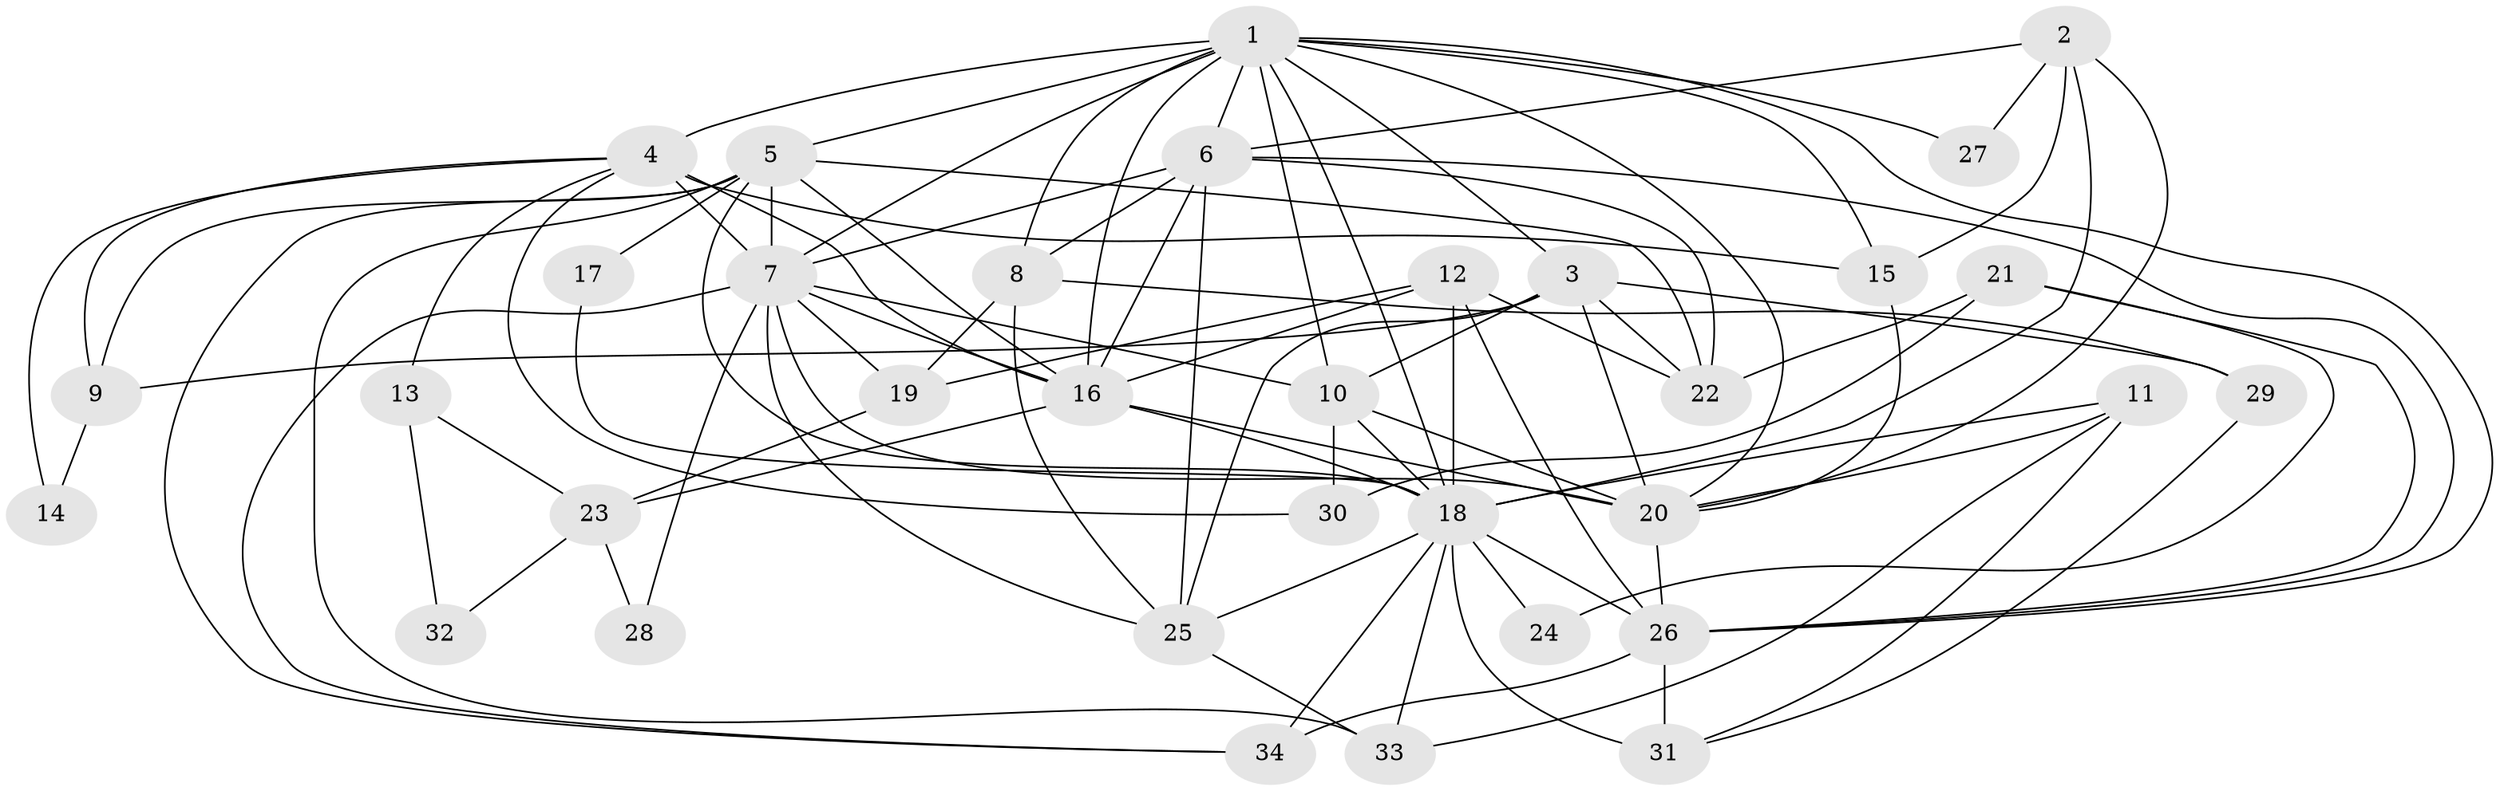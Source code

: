 // original degree distribution, {4: 0.3493975903614458, 6: 0.10843373493975904, 2: 0.13253012048192772, 5: 0.18072289156626506, 3: 0.20481927710843373, 7: 0.024096385542168676}
// Generated by graph-tools (version 1.1) at 2025/51/03/04/25 22:51:14]
// undirected, 34 vertices, 93 edges
graph export_dot {
  node [color=gray90,style=filled];
  1;
  2;
  3;
  4;
  5;
  6;
  7;
  8;
  9;
  10;
  11;
  12;
  13;
  14;
  15;
  16;
  17;
  18;
  19;
  20;
  21;
  22;
  23;
  24;
  25;
  26;
  27;
  28;
  29;
  30;
  31;
  32;
  33;
  34;
  1 -- 3 [weight=1.0];
  1 -- 4 [weight=1.0];
  1 -- 5 [weight=2.0];
  1 -- 6 [weight=1.0];
  1 -- 7 [weight=1.0];
  1 -- 8 [weight=3.0];
  1 -- 10 [weight=3.0];
  1 -- 15 [weight=1.0];
  1 -- 16 [weight=1.0];
  1 -- 18 [weight=1.0];
  1 -- 20 [weight=1.0];
  1 -- 26 [weight=1.0];
  1 -- 27 [weight=1.0];
  2 -- 6 [weight=1.0];
  2 -- 15 [weight=1.0];
  2 -- 18 [weight=1.0];
  2 -- 20 [weight=1.0];
  2 -- 27 [weight=1.0];
  3 -- 9 [weight=1.0];
  3 -- 10 [weight=1.0];
  3 -- 20 [weight=1.0];
  3 -- 22 [weight=1.0];
  3 -- 25 [weight=1.0];
  3 -- 29 [weight=1.0];
  4 -- 7 [weight=1.0];
  4 -- 9 [weight=1.0];
  4 -- 13 [weight=1.0];
  4 -- 14 [weight=1.0];
  4 -- 15 [weight=2.0];
  4 -- 16 [weight=2.0];
  4 -- 30 [weight=2.0];
  5 -- 7 [weight=1.0];
  5 -- 9 [weight=1.0];
  5 -- 16 [weight=1.0];
  5 -- 17 [weight=1.0];
  5 -- 18 [weight=1.0];
  5 -- 22 [weight=1.0];
  5 -- 33 [weight=1.0];
  5 -- 34 [weight=1.0];
  6 -- 7 [weight=2.0];
  6 -- 8 [weight=1.0];
  6 -- 16 [weight=1.0];
  6 -- 22 [weight=3.0];
  6 -- 25 [weight=2.0];
  6 -- 26 [weight=1.0];
  7 -- 10 [weight=1.0];
  7 -- 16 [weight=1.0];
  7 -- 19 [weight=1.0];
  7 -- 20 [weight=2.0];
  7 -- 25 [weight=1.0];
  7 -- 28 [weight=1.0];
  7 -- 34 [weight=1.0];
  8 -- 19 [weight=1.0];
  8 -- 25 [weight=1.0];
  8 -- 29 [weight=1.0];
  9 -- 14 [weight=1.0];
  10 -- 18 [weight=1.0];
  10 -- 20 [weight=1.0];
  10 -- 30 [weight=1.0];
  11 -- 18 [weight=2.0];
  11 -- 20 [weight=1.0];
  11 -- 31 [weight=1.0];
  11 -- 33 [weight=1.0];
  12 -- 16 [weight=1.0];
  12 -- 18 [weight=1.0];
  12 -- 19 [weight=1.0];
  12 -- 22 [weight=1.0];
  12 -- 26 [weight=2.0];
  13 -- 23 [weight=1.0];
  13 -- 32 [weight=1.0];
  15 -- 20 [weight=1.0];
  16 -- 18 [weight=1.0];
  16 -- 20 [weight=1.0];
  16 -- 23 [weight=2.0];
  17 -- 18 [weight=1.0];
  18 -- 24 [weight=1.0];
  18 -- 25 [weight=1.0];
  18 -- 26 [weight=1.0];
  18 -- 31 [weight=2.0];
  18 -- 33 [weight=1.0];
  18 -- 34 [weight=1.0];
  19 -- 23 [weight=1.0];
  20 -- 26 [weight=1.0];
  21 -- 22 [weight=1.0];
  21 -- 24 [weight=1.0];
  21 -- 26 [weight=1.0];
  21 -- 30 [weight=1.0];
  23 -- 28 [weight=1.0];
  23 -- 32 [weight=1.0];
  25 -- 33 [weight=1.0];
  26 -- 31 [weight=1.0];
  26 -- 34 [weight=1.0];
  29 -- 31 [weight=1.0];
}
